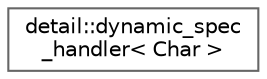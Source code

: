 digraph "类继承关系图"
{
 // LATEX_PDF_SIZE
  bgcolor="transparent";
  edge [fontname=Helvetica,fontsize=10,labelfontname=Helvetica,labelfontsize=10];
  node [fontname=Helvetica,fontsize=10,shape=box,height=0.2,width=0.4];
  rankdir="LR";
  Node0 [id="Node000000",label="detail::dynamic_spec\l_handler\< Char \>",height=0.2,width=0.4,color="grey40", fillcolor="white", style="filled",URL="$structdetail_1_1dynamic__spec__handler.html",tooltip=" "];
}
